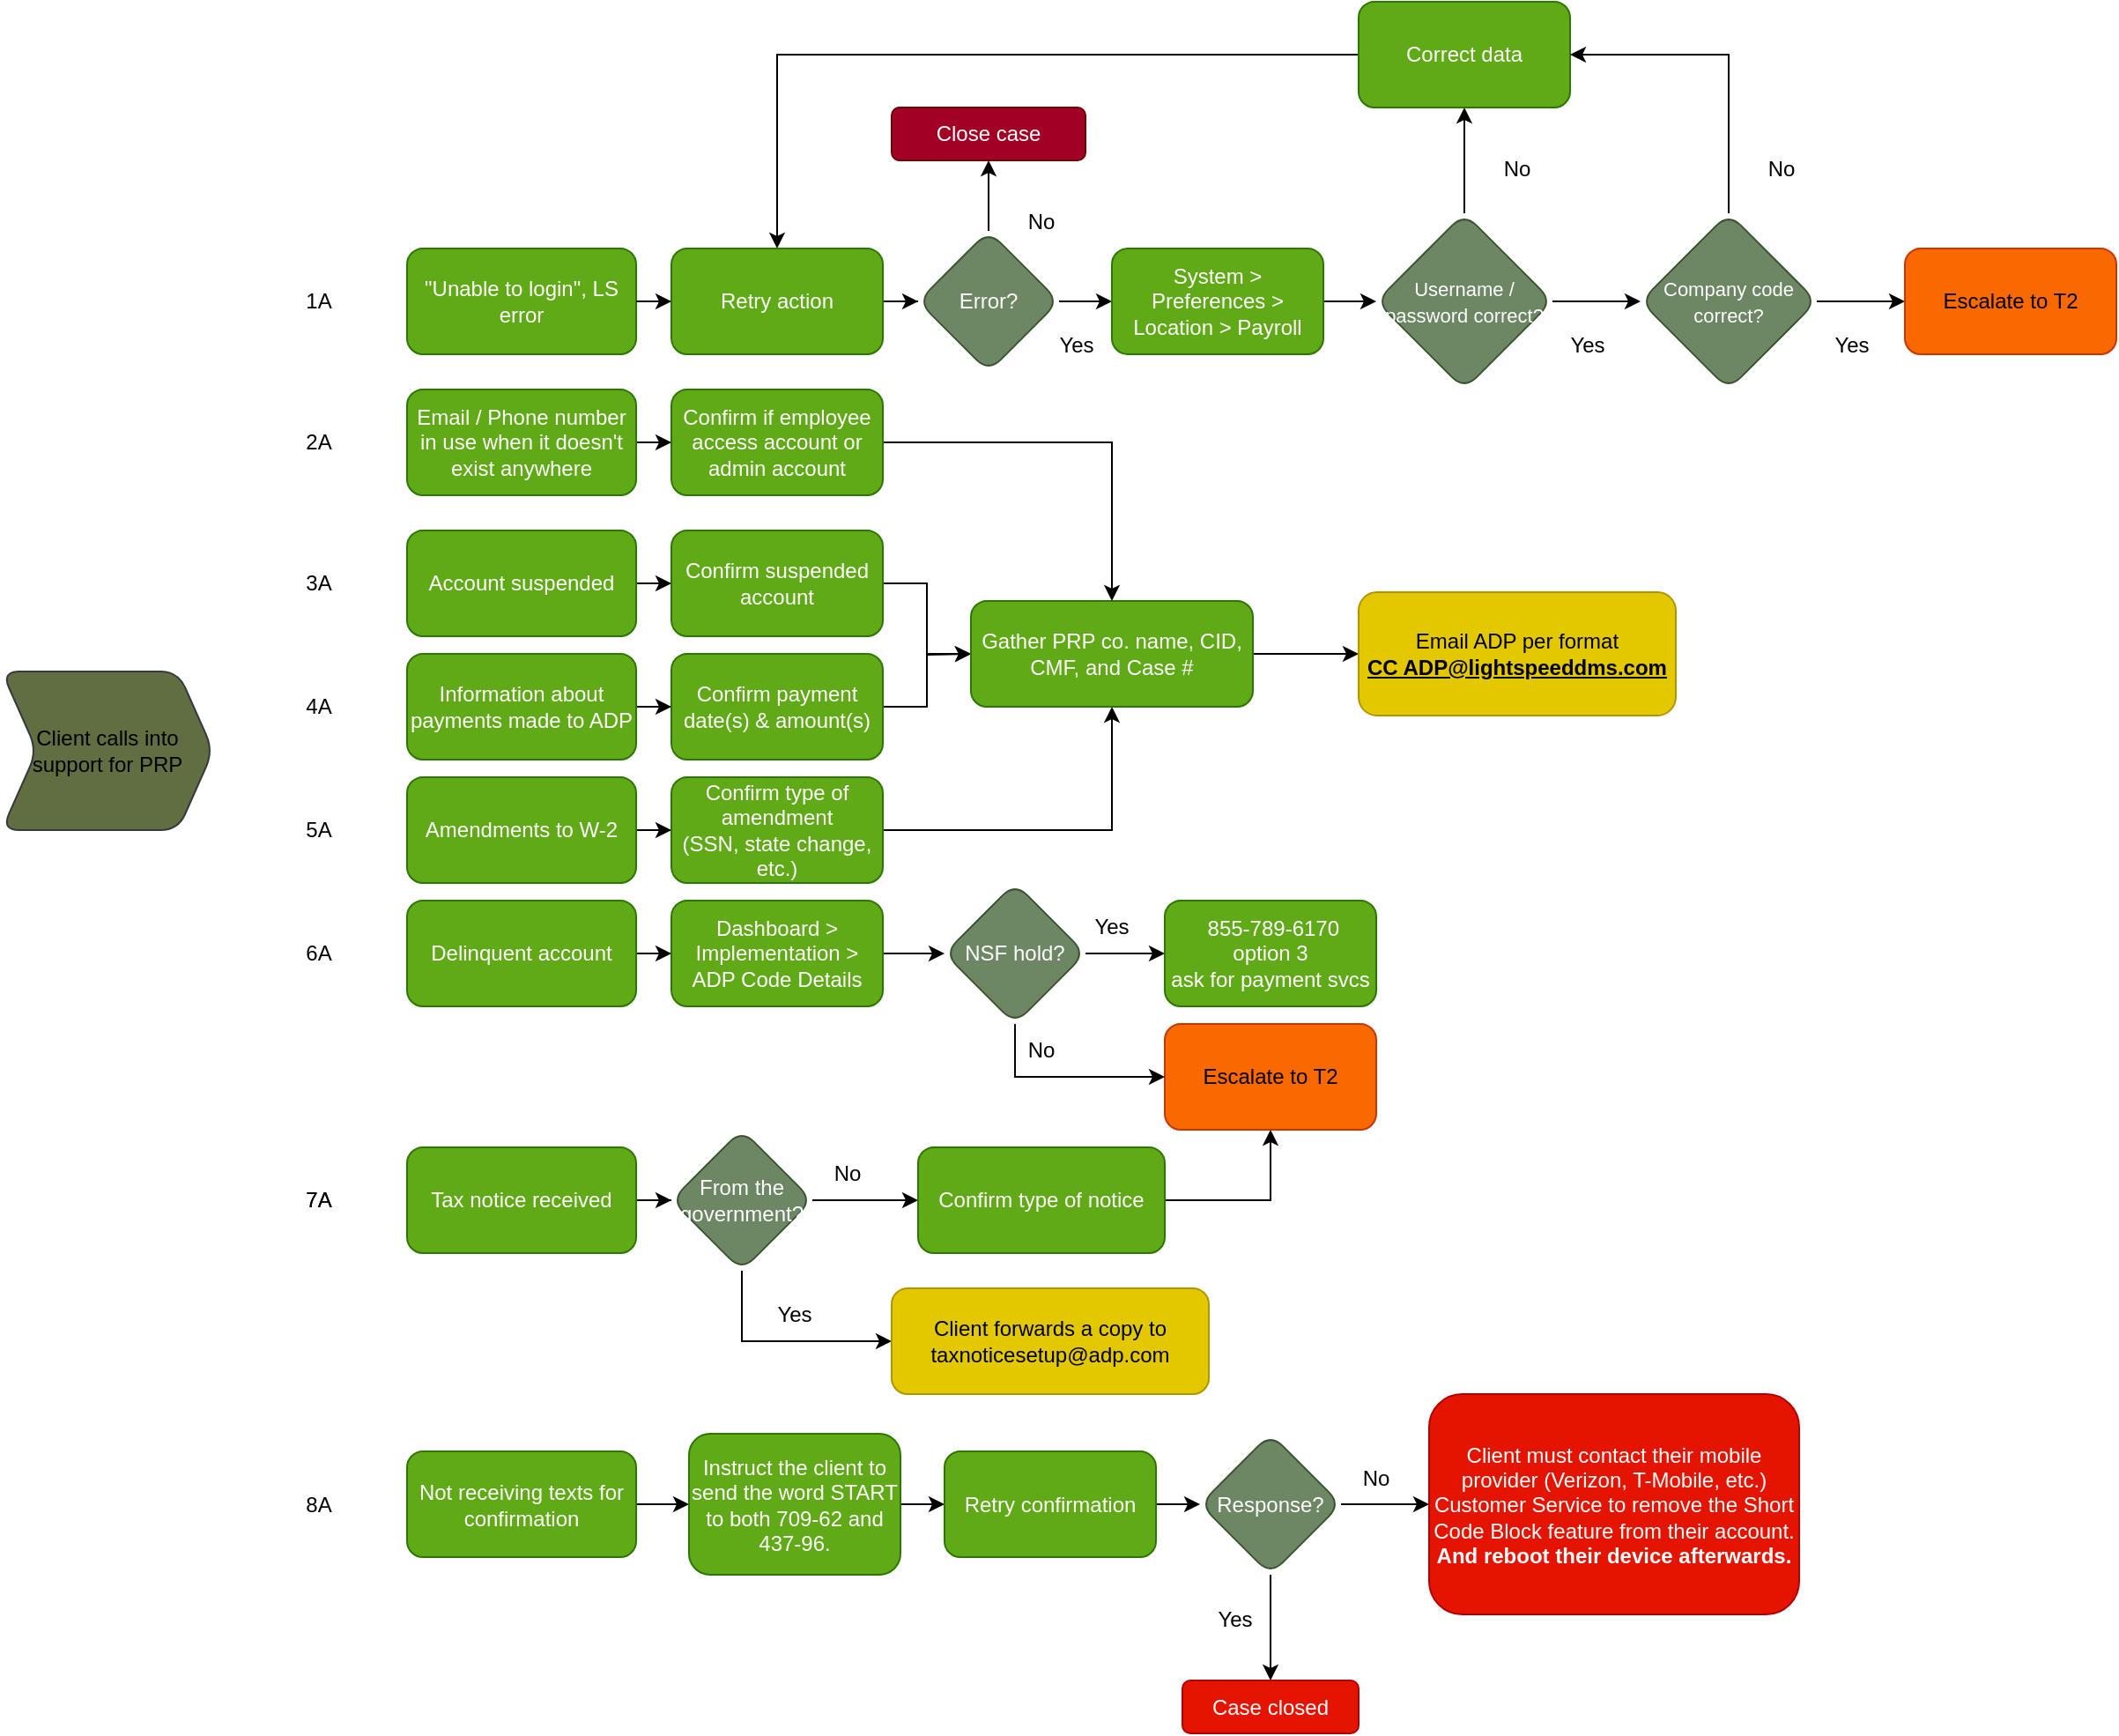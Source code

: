 <mxfile version="24.4.6" type="device">
  <diagram id="C5RBs43oDa-KdzZeNtuy" name="Page-1">
    <mxGraphModel dx="2516" dy="1189" grid="1" gridSize="10" guides="1" tooltips="1" connect="1" arrows="1" fold="1" page="1" pageScale="1" pageWidth="827" pageHeight="1169" math="0" shadow="0">
      <root>
        <mxCell id="WIyWlLk6GJQsqaUBKTNV-0" />
        <mxCell id="WIyWlLk6GJQsqaUBKTNV-1" parent="WIyWlLk6GJQsqaUBKTNV-0" />
        <mxCell id="OZyLh_7TDP40KG8LGGOV-2" value="Client calls into support for PRP" style="shape=step;perimeter=stepPerimeter;whiteSpace=wrap;html=1;fixedSize=1;fillColor=#606E42;strokeColor=#36393d;rounded=1;" parent="WIyWlLk6GJQsqaUBKTNV-1" vertex="1">
          <mxGeometry x="-80" y="400" width="120" height="90" as="geometry" />
        </mxCell>
        <mxCell id="OZyLh_7TDP40KG8LGGOV-21" value="" style="edgeStyle=orthogonalEdgeStyle;rounded=0;orthogonalLoop=1;jettySize=auto;html=1;" parent="WIyWlLk6GJQsqaUBKTNV-1" source="OZyLh_7TDP40KG8LGGOV-31" target="OZyLh_7TDP40KG8LGGOV-20" edge="1">
          <mxGeometry relative="1" as="geometry">
            <mxPoint x="590" y="190" as="sourcePoint" />
          </mxGeometry>
        </mxCell>
        <mxCell id="OZyLh_7TDP40KG8LGGOV-3" value="&quot;Unable to login&quot;, LS error" style="rounded=1;whiteSpace=wrap;html=1;fillColor=#60a917;strokeColor=#2D7600;fontColor=#ffffff;" parent="WIyWlLk6GJQsqaUBKTNV-1" vertex="1">
          <mxGeometry x="150" y="160" width="130" height="60" as="geometry" />
        </mxCell>
        <mxCell id="OZyLh_7TDP40KG8LGGOV-60" value="" style="edgeStyle=orthogonalEdgeStyle;rounded=0;orthogonalLoop=1;jettySize=auto;html=1;" parent="WIyWlLk6GJQsqaUBKTNV-1" source="OZyLh_7TDP40KG8LGGOV-5" target="OZyLh_7TDP40KG8LGGOV-59" edge="1">
          <mxGeometry relative="1" as="geometry" />
        </mxCell>
        <mxCell id="OZyLh_7TDP40KG8LGGOV-5" value="Account suspended" style="whiteSpace=wrap;html=1;fillColor=#60a917;strokeColor=#2D7600;fontColor=#ffffff;rounded=1;" parent="WIyWlLk6GJQsqaUBKTNV-1" vertex="1">
          <mxGeometry x="150" y="320" width="130" height="60" as="geometry" />
        </mxCell>
        <mxCell id="OZyLh_7TDP40KG8LGGOV-62" value="" style="edgeStyle=orthogonalEdgeStyle;rounded=0;orthogonalLoop=1;jettySize=auto;html=1;" parent="WIyWlLk6GJQsqaUBKTNV-1" source="OZyLh_7TDP40KG8LGGOV-8" target="OZyLh_7TDP40KG8LGGOV-61" edge="1">
          <mxGeometry relative="1" as="geometry" />
        </mxCell>
        <mxCell id="OZyLh_7TDP40KG8LGGOV-8" value="Information about payments made to ADP" style="whiteSpace=wrap;html=1;fillColor=#60a917;strokeColor=#2D7600;fontColor=#ffffff;rounded=1;" parent="WIyWlLk6GJQsqaUBKTNV-1" vertex="1">
          <mxGeometry x="150" y="390" width="130" height="60" as="geometry" />
        </mxCell>
        <mxCell id="OZyLh_7TDP40KG8LGGOV-74" value="" style="edgeStyle=orthogonalEdgeStyle;rounded=0;orthogonalLoop=1;jettySize=auto;html=1;" parent="WIyWlLk6GJQsqaUBKTNV-1" source="OZyLh_7TDP40KG8LGGOV-12" target="OZyLh_7TDP40KG8LGGOV-73" edge="1">
          <mxGeometry relative="1" as="geometry" />
        </mxCell>
        <mxCell id="OZyLh_7TDP40KG8LGGOV-12" value="Amendments to W-2" style="whiteSpace=wrap;html=1;fillColor=#60a917;strokeColor=#2D7600;fontColor=#ffffff;rounded=1;" parent="WIyWlLk6GJQsqaUBKTNV-1" vertex="1">
          <mxGeometry x="150" y="460" width="130" height="60" as="geometry" />
        </mxCell>
        <mxCell id="OZyLh_7TDP40KG8LGGOV-87" value="" style="edgeStyle=orthogonalEdgeStyle;rounded=0;orthogonalLoop=1;jettySize=auto;html=1;" parent="WIyWlLk6GJQsqaUBKTNV-1" source="OZyLh_7TDP40KG8LGGOV-14" target="OZyLh_7TDP40KG8LGGOV-86" edge="1">
          <mxGeometry relative="1" as="geometry" />
        </mxCell>
        <mxCell id="OZyLh_7TDP40KG8LGGOV-14" value="Tax notice received" style="whiteSpace=wrap;html=1;fillColor=#60a917;strokeColor=#2D7600;fontColor=#ffffff;rounded=1;" parent="WIyWlLk6GJQsqaUBKTNV-1" vertex="1">
          <mxGeometry x="150" y="670" width="130" height="60" as="geometry" />
        </mxCell>
        <mxCell id="OZyLh_7TDP40KG8LGGOV-100" value="" style="edgeStyle=orthogonalEdgeStyle;rounded=0;orthogonalLoop=1;jettySize=auto;html=1;" parent="WIyWlLk6GJQsqaUBKTNV-1" source="OZyLh_7TDP40KG8LGGOV-16" target="OZyLh_7TDP40KG8LGGOV-99" edge="1">
          <mxGeometry relative="1" as="geometry" />
        </mxCell>
        <mxCell id="OZyLh_7TDP40KG8LGGOV-16" value="Not receiving texts for confirmation" style="whiteSpace=wrap;html=1;fillColor=#60a917;strokeColor=#2D7600;fontColor=#ffffff;rounded=1;" parent="WIyWlLk6GJQsqaUBKTNV-1" vertex="1">
          <mxGeometry x="150" y="842.5" width="130" height="60" as="geometry" />
        </mxCell>
        <mxCell id="OZyLh_7TDP40KG8LGGOV-28" value="" style="edgeStyle=orthogonalEdgeStyle;rounded=0;orthogonalLoop=1;jettySize=auto;html=1;exitX=1;exitY=0.5;exitDx=0;exitDy=0;" parent="WIyWlLk6GJQsqaUBKTNV-1" source="OZyLh_7TDP40KG8LGGOV-20" target="OZyLh_7TDP40KG8LGGOV-22" edge="1">
          <mxGeometry relative="1" as="geometry">
            <mxPoint x="950" y="470" as="sourcePoint" />
          </mxGeometry>
        </mxCell>
        <mxCell id="OZyLh_7TDP40KG8LGGOV-30" value="" style="edgeStyle=orthogonalEdgeStyle;rounded=0;orthogonalLoop=1;jettySize=auto;html=1;exitX=1;exitY=0.5;exitDx=0;exitDy=0;" parent="WIyWlLk6GJQsqaUBKTNV-1" source="OZyLh_7TDP40KG8LGGOV-3" target="OZyLh_7TDP40KG8LGGOV-29" edge="1">
          <mxGeometry relative="1" as="geometry">
            <mxPoint x="540" y="300" as="sourcePoint" />
          </mxGeometry>
        </mxCell>
        <mxCell id="OZyLh_7TDP40KG8LGGOV-20" value="System &amp;gt; Preferences &amp;gt; Location &amp;gt; Payroll" style="whiteSpace=wrap;html=1;fillColor=#60a917;strokeColor=#2D7600;fontColor=#ffffff;rounded=1;" parent="WIyWlLk6GJQsqaUBKTNV-1" vertex="1">
          <mxGeometry x="550" y="160" width="120" height="60" as="geometry" />
        </mxCell>
        <mxCell id="OZyLh_7TDP40KG8LGGOV-27" value="" style="edgeStyle=orthogonalEdgeStyle;rounded=0;orthogonalLoop=1;jettySize=auto;html=1;" parent="WIyWlLk6GJQsqaUBKTNV-1" source="OZyLh_7TDP40KG8LGGOV-22" target="OZyLh_7TDP40KG8LGGOV-26" edge="1">
          <mxGeometry relative="1" as="geometry" />
        </mxCell>
        <mxCell id="OZyLh_7TDP40KG8LGGOV-46" value="" style="edgeStyle=orthogonalEdgeStyle;rounded=0;orthogonalLoop=1;jettySize=auto;html=1;" parent="WIyWlLk6GJQsqaUBKTNV-1" source="OZyLh_7TDP40KG8LGGOV-22" target="OZyLh_7TDP40KG8LGGOV-45" edge="1">
          <mxGeometry relative="1" as="geometry" />
        </mxCell>
        <mxCell id="OZyLh_7TDP40KG8LGGOV-22" value="&lt;font style=&quot;font-size: 11px;&quot;&gt;Username / password correct?&lt;/font&gt;" style="rhombus;whiteSpace=wrap;html=1;fillColor=#6d8764;strokeColor=#3A5431;fontColor=#ffffff;rounded=1;" parent="WIyWlLk6GJQsqaUBKTNV-1" vertex="1">
          <mxGeometry x="700" y="140" width="100" height="100" as="geometry" />
        </mxCell>
        <mxCell id="OZyLh_7TDP40KG8LGGOV-41" style="edgeStyle=orthogonalEdgeStyle;rounded=0;orthogonalLoop=1;jettySize=auto;html=1;exitX=0;exitY=0.5;exitDx=0;exitDy=0;entryX=0.5;entryY=0;entryDx=0;entryDy=0;" parent="WIyWlLk6GJQsqaUBKTNV-1" source="OZyLh_7TDP40KG8LGGOV-26" target="OZyLh_7TDP40KG8LGGOV-29" edge="1">
          <mxGeometry relative="1" as="geometry" />
        </mxCell>
        <mxCell id="OZyLh_7TDP40KG8LGGOV-26" value="Correct data" style="whiteSpace=wrap;html=1;fillColor=#60a917;strokeColor=#2D7600;fontColor=#ffffff;rounded=1;" parent="WIyWlLk6GJQsqaUBKTNV-1" vertex="1">
          <mxGeometry x="690" y="20" width="120" height="60" as="geometry" />
        </mxCell>
        <mxCell id="OZyLh_7TDP40KG8LGGOV-32" value="" style="edgeStyle=orthogonalEdgeStyle;rounded=0;orthogonalLoop=1;jettySize=auto;html=1;" parent="WIyWlLk6GJQsqaUBKTNV-1" source="OZyLh_7TDP40KG8LGGOV-29" target="OZyLh_7TDP40KG8LGGOV-31" edge="1">
          <mxGeometry relative="1" as="geometry" />
        </mxCell>
        <mxCell id="OZyLh_7TDP40KG8LGGOV-29" value="Retry action" style="whiteSpace=wrap;html=1;fillColor=#60a917;strokeColor=#2D7600;fontColor=#ffffff;rounded=1;" parent="WIyWlLk6GJQsqaUBKTNV-1" vertex="1">
          <mxGeometry x="300" y="160" width="120" height="60" as="geometry" />
        </mxCell>
        <mxCell id="OZyLh_7TDP40KG8LGGOV-34" value="" style="edgeStyle=orthogonalEdgeStyle;rounded=0;orthogonalLoop=1;jettySize=auto;html=1;" parent="WIyWlLk6GJQsqaUBKTNV-1" source="OZyLh_7TDP40KG8LGGOV-31" target="OZyLh_7TDP40KG8LGGOV-33" edge="1">
          <mxGeometry relative="1" as="geometry" />
        </mxCell>
        <mxCell id="OZyLh_7TDP40KG8LGGOV-31" value="Error?" style="rhombus;whiteSpace=wrap;html=1;fillColor=#6d8764;strokeColor=#3A5431;fontColor=#ffffff;rounded=1;" parent="WIyWlLk6GJQsqaUBKTNV-1" vertex="1">
          <mxGeometry x="440" y="150" width="80" height="80" as="geometry" />
        </mxCell>
        <mxCell id="OZyLh_7TDP40KG8LGGOV-33" value="Close case" style="whiteSpace=wrap;html=1;fillColor=#a20025;strokeColor=#6F0000;fontColor=#ffffff;rounded=1;" parent="WIyWlLk6GJQsqaUBKTNV-1" vertex="1">
          <mxGeometry x="425" y="80" width="110" height="30" as="geometry" />
        </mxCell>
        <mxCell id="OZyLh_7TDP40KG8LGGOV-35" value="No" style="text;html=1;align=center;verticalAlign=middle;whiteSpace=wrap;rounded=0;" parent="WIyWlLk6GJQsqaUBKTNV-1" vertex="1">
          <mxGeometry x="750" y="100" width="60" height="30" as="geometry" />
        </mxCell>
        <mxCell id="OZyLh_7TDP40KG8LGGOV-36" value="Yes" style="text;html=1;align=center;verticalAlign=middle;whiteSpace=wrap;rounded=0;" parent="WIyWlLk6GJQsqaUBKTNV-1" vertex="1">
          <mxGeometry x="500" y="200" width="60" height="30" as="geometry" />
        </mxCell>
        <mxCell id="OZyLh_7TDP40KG8LGGOV-42" value="No" style="text;html=1;align=center;verticalAlign=middle;whiteSpace=wrap;rounded=0;" parent="WIyWlLk6GJQsqaUBKTNV-1" vertex="1">
          <mxGeometry x="480" y="130" width="60" height="30" as="geometry" />
        </mxCell>
        <mxCell id="OZyLh_7TDP40KG8LGGOV-47" style="edgeStyle=orthogonalEdgeStyle;rounded=0;orthogonalLoop=1;jettySize=auto;html=1;exitX=0.5;exitY=0;exitDx=0;exitDy=0;entryX=1;entryY=0.5;entryDx=0;entryDy=0;" parent="WIyWlLk6GJQsqaUBKTNV-1" source="OZyLh_7TDP40KG8LGGOV-45" target="OZyLh_7TDP40KG8LGGOV-26" edge="1">
          <mxGeometry relative="1" as="geometry" />
        </mxCell>
        <mxCell id="OZyLh_7TDP40KG8LGGOV-52" value="" style="edgeStyle=orthogonalEdgeStyle;rounded=0;orthogonalLoop=1;jettySize=auto;html=1;" parent="WIyWlLk6GJQsqaUBKTNV-1" source="OZyLh_7TDP40KG8LGGOV-45" target="OZyLh_7TDP40KG8LGGOV-57" edge="1">
          <mxGeometry relative="1" as="geometry">
            <mxPoint x="990" y="190" as="targetPoint" />
          </mxGeometry>
        </mxCell>
        <mxCell id="OZyLh_7TDP40KG8LGGOV-45" value="&lt;font style=&quot;font-size: 11px;&quot;&gt;Company code correct?&lt;/font&gt;" style="rhombus;whiteSpace=wrap;html=1;fillColor=#6d8764;strokeColor=#3A5431;fontColor=#ffffff;rounded=1;" parent="WIyWlLk6GJQsqaUBKTNV-1" vertex="1">
          <mxGeometry x="850" y="140" width="100" height="100" as="geometry" />
        </mxCell>
        <mxCell id="OZyLh_7TDP40KG8LGGOV-48" value="No" style="text;html=1;align=center;verticalAlign=middle;whiteSpace=wrap;rounded=0;" parent="WIyWlLk6GJQsqaUBKTNV-1" vertex="1">
          <mxGeometry x="900" y="100" width="60" height="30" as="geometry" />
        </mxCell>
        <mxCell id="OZyLh_7TDP40KG8LGGOV-49" value="Yes" style="text;html=1;align=center;verticalAlign=middle;whiteSpace=wrap;rounded=0;" parent="WIyWlLk6GJQsqaUBKTNV-1" vertex="1">
          <mxGeometry x="790" y="200" width="60" height="30" as="geometry" />
        </mxCell>
        <mxCell id="OZyLh_7TDP40KG8LGGOV-56" value="Yes" style="text;html=1;align=center;verticalAlign=middle;whiteSpace=wrap;rounded=0;" parent="WIyWlLk6GJQsqaUBKTNV-1" vertex="1">
          <mxGeometry x="940" y="200" width="60" height="30" as="geometry" />
        </mxCell>
        <mxCell id="OZyLh_7TDP40KG8LGGOV-57" value="Escalate to T2" style="whiteSpace=wrap;html=1;fillColor=#fa6800;strokeColor=#C73500;fontColor=#000000;rounded=1;" parent="WIyWlLk6GJQsqaUBKTNV-1" vertex="1">
          <mxGeometry x="1000" y="160" width="120" height="60" as="geometry" />
        </mxCell>
        <mxCell id="4gQK874npX7REg9NdZiY-1" style="edgeStyle=orthogonalEdgeStyle;rounded=0;orthogonalLoop=1;jettySize=auto;html=1;exitX=1;exitY=0.5;exitDx=0;exitDy=0;" edge="1" parent="WIyWlLk6GJQsqaUBKTNV-1" source="OZyLh_7TDP40KG8LGGOV-59" target="OZyLh_7TDP40KG8LGGOV-77">
          <mxGeometry relative="1" as="geometry" />
        </mxCell>
        <mxCell id="OZyLh_7TDP40KG8LGGOV-59" value="Confirm suspended account" style="whiteSpace=wrap;html=1;fillColor=#60a917;strokeColor=#2D7600;fontColor=#ffffff;rounded=1;" parent="WIyWlLk6GJQsqaUBKTNV-1" vertex="1">
          <mxGeometry x="300" y="320" width="120" height="60" as="geometry" />
        </mxCell>
        <mxCell id="4gQK874npX7REg9NdZiY-2" style="edgeStyle=orthogonalEdgeStyle;rounded=0;orthogonalLoop=1;jettySize=auto;html=1;exitX=1;exitY=0.5;exitDx=0;exitDy=0;" edge="1" parent="WIyWlLk6GJQsqaUBKTNV-1" source="OZyLh_7TDP40KG8LGGOV-61">
          <mxGeometry relative="1" as="geometry">
            <mxPoint x="470" y="390" as="targetPoint" />
          </mxGeometry>
        </mxCell>
        <mxCell id="OZyLh_7TDP40KG8LGGOV-61" value="Confirm payment date(s) &amp;amp; amount(s)" style="whiteSpace=wrap;html=1;fillColor=#60a917;strokeColor=#2D7600;fontColor=#ffffff;rounded=1;" parent="WIyWlLk6GJQsqaUBKTNV-1" vertex="1">
          <mxGeometry x="300" y="390" width="120" height="60" as="geometry" />
        </mxCell>
        <mxCell id="OZyLh_7TDP40KG8LGGOV-78" style="edgeStyle=orthogonalEdgeStyle;rounded=0;orthogonalLoop=1;jettySize=auto;html=1;exitX=1;exitY=0.5;exitDx=0;exitDy=0;" parent="WIyWlLk6GJQsqaUBKTNV-1" source="OZyLh_7TDP40KG8LGGOV-73" target="OZyLh_7TDP40KG8LGGOV-77" edge="1">
          <mxGeometry relative="1" as="geometry" />
        </mxCell>
        <mxCell id="OZyLh_7TDP40KG8LGGOV-73" value="Confirm type of amendment&lt;div&gt;(SSN, state change, etc.)&lt;/div&gt;" style="whiteSpace=wrap;html=1;fillColor=#60a917;strokeColor=#2D7600;fontColor=#ffffff;rounded=1;" parent="WIyWlLk6GJQsqaUBKTNV-1" vertex="1">
          <mxGeometry x="300" y="460" width="120" height="60" as="geometry" />
        </mxCell>
        <mxCell id="OZyLh_7TDP40KG8LGGOV-85" style="edgeStyle=orthogonalEdgeStyle;rounded=0;orthogonalLoop=1;jettySize=auto;html=1;exitX=1;exitY=0.5;exitDx=0;exitDy=0;" parent="WIyWlLk6GJQsqaUBKTNV-1" source="OZyLh_7TDP40KG8LGGOV-77" target="OZyLh_7TDP40KG8LGGOV-84" edge="1">
          <mxGeometry relative="1" as="geometry" />
        </mxCell>
        <mxCell id="OZyLh_7TDP40KG8LGGOV-77" value="Gather PRP co. name, CID, CMF, and Case #" style="whiteSpace=wrap;html=1;fillColor=#60a917;strokeColor=#2D7600;fontColor=#ffffff;rounded=1;" parent="WIyWlLk6GJQsqaUBKTNV-1" vertex="1">
          <mxGeometry x="470" y="360" width="160" height="60" as="geometry" />
        </mxCell>
        <mxCell id="OZyLh_7TDP40KG8LGGOV-84" value="Email ADP per format&lt;div&gt;&lt;b&gt;&lt;u&gt;CC ADP@lightspeeddms.com&lt;/u&gt;&lt;/b&gt;&lt;/div&gt;" style="whiteSpace=wrap;html=1;fillColor=#e3c800;strokeColor=#B09500;fontColor=#000000;rounded=1;" parent="WIyWlLk6GJQsqaUBKTNV-1" vertex="1">
          <mxGeometry x="690" y="355" width="180" height="70" as="geometry" />
        </mxCell>
        <mxCell id="OZyLh_7TDP40KG8LGGOV-89" value="" style="edgeStyle=orthogonalEdgeStyle;rounded=0;orthogonalLoop=1;jettySize=auto;html=1;exitX=0.5;exitY=1;exitDx=0;exitDy=0;entryX=0;entryY=0.5;entryDx=0;entryDy=0;" parent="WIyWlLk6GJQsqaUBKTNV-1" source="OZyLh_7TDP40KG8LGGOV-86" target="OZyLh_7TDP40KG8LGGOV-88" edge="1">
          <mxGeometry relative="1" as="geometry" />
        </mxCell>
        <mxCell id="OZyLh_7TDP40KG8LGGOV-93" style="edgeStyle=orthogonalEdgeStyle;rounded=0;orthogonalLoop=1;jettySize=auto;html=1;exitX=1;exitY=0.5;exitDx=0;exitDy=0;" parent="WIyWlLk6GJQsqaUBKTNV-1" source="OZyLh_7TDP40KG8LGGOV-86" target="OZyLh_7TDP40KG8LGGOV-92" edge="1">
          <mxGeometry relative="1" as="geometry" />
        </mxCell>
        <mxCell id="OZyLh_7TDP40KG8LGGOV-86" value="From the government?" style="rhombus;whiteSpace=wrap;html=1;fillColor=#6d8764;strokeColor=#3A5431;fontColor=#ffffff;rounded=1;" parent="WIyWlLk6GJQsqaUBKTNV-1" vertex="1">
          <mxGeometry x="300" y="660" width="80" height="80" as="geometry" />
        </mxCell>
        <mxCell id="OZyLh_7TDP40KG8LGGOV-88" value="Client forwards a copy to taxnoticesetup@adp.com" style="whiteSpace=wrap;html=1;fillColor=#e3c800;strokeColor=#B09500;fontColor=#000000;rounded=1;" parent="WIyWlLk6GJQsqaUBKTNV-1" vertex="1">
          <mxGeometry x="425" y="750" width="180" height="60" as="geometry" />
        </mxCell>
        <mxCell id="OZyLh_7TDP40KG8LGGOV-95" style="edgeStyle=orthogonalEdgeStyle;rounded=0;orthogonalLoop=1;jettySize=auto;html=1;exitX=1;exitY=0.5;exitDx=0;exitDy=0;entryX=0.5;entryY=1;entryDx=0;entryDy=0;" parent="WIyWlLk6GJQsqaUBKTNV-1" source="OZyLh_7TDP40KG8LGGOV-92" target="OZyLh_7TDP40KG8LGGOV-94" edge="1">
          <mxGeometry relative="1" as="geometry" />
        </mxCell>
        <mxCell id="OZyLh_7TDP40KG8LGGOV-92" value="Confirm type of notice" style="whiteSpace=wrap;html=1;fillColor=#60a917;strokeColor=#2D7600;fontColor=#ffffff;rounded=1;" parent="WIyWlLk6GJQsqaUBKTNV-1" vertex="1">
          <mxGeometry x="440" y="670" width="140" height="60" as="geometry" />
        </mxCell>
        <mxCell id="OZyLh_7TDP40KG8LGGOV-94" value="Escalate to T2" style="whiteSpace=wrap;html=1;fillColor=#fa6800;strokeColor=#C73500;fontColor=#000000;rounded=1;" parent="WIyWlLk6GJQsqaUBKTNV-1" vertex="1">
          <mxGeometry x="580" y="600" width="120" height="60" as="geometry" />
        </mxCell>
        <mxCell id="OZyLh_7TDP40KG8LGGOV-96" value="Yes" style="text;html=1;align=center;verticalAlign=middle;whiteSpace=wrap;rounded=0;" parent="WIyWlLk6GJQsqaUBKTNV-1" vertex="1">
          <mxGeometry x="340" y="750" width="60" height="30" as="geometry" />
        </mxCell>
        <mxCell id="OZyLh_7TDP40KG8LGGOV-98" value="No" style="text;html=1;align=center;verticalAlign=middle;whiteSpace=wrap;rounded=0;" parent="WIyWlLk6GJQsqaUBKTNV-1" vertex="1">
          <mxGeometry x="370" y="670" width="60" height="30" as="geometry" />
        </mxCell>
        <mxCell id="OZyLh_7TDP40KG8LGGOV-105" value="" style="edgeStyle=orthogonalEdgeStyle;rounded=0;orthogonalLoop=1;jettySize=auto;html=1;" parent="WIyWlLk6GJQsqaUBKTNV-1" source="OZyLh_7TDP40KG8LGGOV-99" target="OZyLh_7TDP40KG8LGGOV-104" edge="1">
          <mxGeometry relative="1" as="geometry" />
        </mxCell>
        <mxCell id="OZyLh_7TDP40KG8LGGOV-99" value="&lt;div&gt;Instruct the client to send the word START to both 709-62 and 437-96.&lt;/div&gt;" style="whiteSpace=wrap;html=1;fillColor=#60a917;strokeColor=#2D7600;fontColor=#ffffff;rounded=1;" parent="WIyWlLk6GJQsqaUBKTNV-1" vertex="1">
          <mxGeometry x="310" y="832.5" width="120" height="80" as="geometry" />
        </mxCell>
        <mxCell id="OZyLh_7TDP40KG8LGGOV-107" value="" style="edgeStyle=orthogonalEdgeStyle;rounded=0;orthogonalLoop=1;jettySize=auto;html=1;" parent="WIyWlLk6GJQsqaUBKTNV-1" source="OZyLh_7TDP40KG8LGGOV-104" target="OZyLh_7TDP40KG8LGGOV-106" edge="1">
          <mxGeometry relative="1" as="geometry" />
        </mxCell>
        <mxCell id="OZyLh_7TDP40KG8LGGOV-104" value="Retry confirmation" style="whiteSpace=wrap;html=1;fillColor=#60a917;strokeColor=#2D7600;fontColor=#ffffff;rounded=1;" parent="WIyWlLk6GJQsqaUBKTNV-1" vertex="1">
          <mxGeometry x="455" y="842.5" width="120" height="60" as="geometry" />
        </mxCell>
        <mxCell id="OZyLh_7TDP40KG8LGGOV-110" value="" style="edgeStyle=orthogonalEdgeStyle;rounded=0;orthogonalLoop=1;jettySize=auto;html=1;" parent="WIyWlLk6GJQsqaUBKTNV-1" source="OZyLh_7TDP40KG8LGGOV-106" target="OZyLh_7TDP40KG8LGGOV-109" edge="1">
          <mxGeometry relative="1" as="geometry" />
        </mxCell>
        <mxCell id="OZyLh_7TDP40KG8LGGOV-112" value="" style="edgeStyle=orthogonalEdgeStyle;rounded=0;orthogonalLoop=1;jettySize=auto;html=1;" parent="WIyWlLk6GJQsqaUBKTNV-1" source="OZyLh_7TDP40KG8LGGOV-106" target="OZyLh_7TDP40KG8LGGOV-111" edge="1">
          <mxGeometry relative="1" as="geometry" />
        </mxCell>
        <mxCell id="OZyLh_7TDP40KG8LGGOV-106" value="Response?" style="rhombus;whiteSpace=wrap;html=1;fillColor=#6d8764;strokeColor=#3A5431;fontColor=#ffffff;rounded=1;" parent="WIyWlLk6GJQsqaUBKTNV-1" vertex="1">
          <mxGeometry x="600" y="832.5" width="80" height="80" as="geometry" />
        </mxCell>
        <mxCell id="OZyLh_7TDP40KG8LGGOV-109" value="Case closed" style="whiteSpace=wrap;html=1;fillColor=#e51400;strokeColor=#B20000;fontColor=#ffffff;rounded=1;" parent="WIyWlLk6GJQsqaUBKTNV-1" vertex="1">
          <mxGeometry x="590" y="972.5" width="100" height="30" as="geometry" />
        </mxCell>
        <mxCell id="OZyLh_7TDP40KG8LGGOV-111" value="Client must contact their mobile provider (Verizon, T-Mobile, etc.) Customer Service to remove the Short Code Block feature from their account.&lt;div&gt;&lt;b&gt;And reboot their device afterwards.&lt;/b&gt;&lt;/div&gt;" style="whiteSpace=wrap;html=1;fillColor=#e51400;strokeColor=#B20000;fontColor=#ffffff;rounded=1;" parent="WIyWlLk6GJQsqaUBKTNV-1" vertex="1">
          <mxGeometry x="730" y="810" width="210" height="125" as="geometry" />
        </mxCell>
        <mxCell id="OZyLh_7TDP40KG8LGGOV-113" value="No" style="text;html=1;align=center;verticalAlign=middle;whiteSpace=wrap;rounded=0;" parent="WIyWlLk6GJQsqaUBKTNV-1" vertex="1">
          <mxGeometry x="670" y="842.5" width="60" height="30" as="geometry" />
        </mxCell>
        <mxCell id="OZyLh_7TDP40KG8LGGOV-114" value="Yes" style="text;html=1;align=center;verticalAlign=middle;whiteSpace=wrap;rounded=0;" parent="WIyWlLk6GJQsqaUBKTNV-1" vertex="1">
          <mxGeometry x="600" y="922.5" width="40" height="30" as="geometry" />
        </mxCell>
        <mxCell id="OZyLh_7TDP40KG8LGGOV-130" value="" style="edgeStyle=orthogonalEdgeStyle;rounded=0;orthogonalLoop=1;jettySize=auto;html=1;" parent="WIyWlLk6GJQsqaUBKTNV-1" source="OZyLh_7TDP40KG8LGGOV-121" target="OZyLh_7TDP40KG8LGGOV-129" edge="1">
          <mxGeometry relative="1" as="geometry" />
        </mxCell>
        <mxCell id="OZyLh_7TDP40KG8LGGOV-121" value="Email / Phone number in use when it doesn&#39;t exist anywhere" style="whiteSpace=wrap;html=1;fillColor=#60a917;strokeColor=#2D7600;fontColor=#ffffff;rounded=1;" parent="WIyWlLk6GJQsqaUBKTNV-1" vertex="1">
          <mxGeometry x="150" y="240" width="130" height="60" as="geometry" />
        </mxCell>
        <mxCell id="4gQK874npX7REg9NdZiY-0" style="edgeStyle=orthogonalEdgeStyle;rounded=0;orthogonalLoop=1;jettySize=auto;html=1;exitX=1;exitY=0.5;exitDx=0;exitDy=0;" edge="1" parent="WIyWlLk6GJQsqaUBKTNV-1" source="OZyLh_7TDP40KG8LGGOV-129" target="OZyLh_7TDP40KG8LGGOV-77">
          <mxGeometry relative="1" as="geometry" />
        </mxCell>
        <mxCell id="OZyLh_7TDP40KG8LGGOV-129" value="Confirm if employee access account or admin account" style="whiteSpace=wrap;html=1;fillColor=#60a917;strokeColor=#2D7600;fontColor=#ffffff;rounded=1;" parent="WIyWlLk6GJQsqaUBKTNV-1" vertex="1">
          <mxGeometry x="300" y="240" width="120" height="60" as="geometry" />
        </mxCell>
        <mxCell id="OZyLh_7TDP40KG8LGGOV-135" style="edgeStyle=orthogonalEdgeStyle;rounded=0;orthogonalLoop=1;jettySize=auto;html=1;exitX=1;exitY=0.5;exitDx=0;exitDy=0;" parent="WIyWlLk6GJQsqaUBKTNV-1" source="OZyLh_7TDP40KG8LGGOV-132" target="OZyLh_7TDP40KG8LGGOV-134" edge="1">
          <mxGeometry relative="1" as="geometry" />
        </mxCell>
        <mxCell id="OZyLh_7TDP40KG8LGGOV-132" value="Delinquent account" style="whiteSpace=wrap;html=1;fillColor=#60a917;strokeColor=#2D7600;fontColor=#ffffff;rounded=1;" parent="WIyWlLk6GJQsqaUBKTNV-1" vertex="1">
          <mxGeometry x="150" y="530" width="130" height="60" as="geometry" />
        </mxCell>
        <mxCell id="OZyLh_7TDP40KG8LGGOV-137" value="" style="edgeStyle=orthogonalEdgeStyle;rounded=0;orthogonalLoop=1;jettySize=auto;html=1;" parent="WIyWlLk6GJQsqaUBKTNV-1" source="OZyLh_7TDP40KG8LGGOV-134" target="OZyLh_7TDP40KG8LGGOV-136" edge="1">
          <mxGeometry relative="1" as="geometry" />
        </mxCell>
        <mxCell id="OZyLh_7TDP40KG8LGGOV-134" value="Dashboard &amp;gt; Implementation &amp;gt; ADP Code Details" style="whiteSpace=wrap;html=1;fillColor=#60a917;strokeColor=#2D7600;fontColor=#ffffff;rounded=1;" parent="WIyWlLk6GJQsqaUBKTNV-1" vertex="1">
          <mxGeometry x="300" y="530" width="120" height="60" as="geometry" />
        </mxCell>
        <mxCell id="OZyLh_7TDP40KG8LGGOV-139" value="" style="edgeStyle=orthogonalEdgeStyle;rounded=0;orthogonalLoop=1;jettySize=auto;html=1;" parent="WIyWlLk6GJQsqaUBKTNV-1" source="OZyLh_7TDP40KG8LGGOV-136" target="OZyLh_7TDP40KG8LGGOV-138" edge="1">
          <mxGeometry relative="1" as="geometry" />
        </mxCell>
        <mxCell id="OZyLh_7TDP40KG8LGGOV-144" style="edgeStyle=orthogonalEdgeStyle;rounded=0;orthogonalLoop=1;jettySize=auto;html=1;exitX=0.5;exitY=1;exitDx=0;exitDy=0;" parent="WIyWlLk6GJQsqaUBKTNV-1" source="OZyLh_7TDP40KG8LGGOV-136" target="OZyLh_7TDP40KG8LGGOV-94" edge="1">
          <mxGeometry relative="1" as="geometry" />
        </mxCell>
        <mxCell id="OZyLh_7TDP40KG8LGGOV-136" value="NSF hold?" style="rhombus;whiteSpace=wrap;html=1;fillColor=#6d8764;strokeColor=#3A5431;fontColor=#ffffff;rounded=1;" parent="WIyWlLk6GJQsqaUBKTNV-1" vertex="1">
          <mxGeometry x="455" y="520" width="80" height="80" as="geometry" />
        </mxCell>
        <mxCell id="OZyLh_7TDP40KG8LGGOV-138" value="&lt;div&gt;&amp;nbsp;855-789-6170&lt;/div&gt;&lt;div&gt;&amp;nbsp;option 3&amp;nbsp;&lt;/div&gt;&lt;div&gt;ask for payment svcs&lt;/div&gt;" style="whiteSpace=wrap;html=1;fillColor=#60a917;strokeColor=#2D7600;fontColor=#ffffff;rounded=1;" parent="WIyWlLk6GJQsqaUBKTNV-1" vertex="1">
          <mxGeometry x="580" y="530" width="120" height="60" as="geometry" />
        </mxCell>
        <mxCell id="OZyLh_7TDP40KG8LGGOV-145" value="No" style="text;html=1;align=center;verticalAlign=middle;whiteSpace=wrap;rounded=0;" parent="WIyWlLk6GJQsqaUBKTNV-1" vertex="1">
          <mxGeometry x="480" y="600" width="60" height="30" as="geometry" />
        </mxCell>
        <mxCell id="OZyLh_7TDP40KG8LGGOV-146" value="Yes" style="text;html=1;align=center;verticalAlign=middle;whiteSpace=wrap;rounded=0;" parent="WIyWlLk6GJQsqaUBKTNV-1" vertex="1">
          <mxGeometry x="520" y="530" width="60" height="30" as="geometry" />
        </mxCell>
        <mxCell id="4gQK874npX7REg9NdZiY-10" value="1A" style="text;html=1;align=center;verticalAlign=middle;whiteSpace=wrap;rounded=0;" vertex="1" parent="WIyWlLk6GJQsqaUBKTNV-1">
          <mxGeometry x="60" y="175" width="80" height="30" as="geometry" />
        </mxCell>
        <mxCell id="4gQK874npX7REg9NdZiY-11" value="2A" style="text;html=1;align=center;verticalAlign=middle;whiteSpace=wrap;rounded=0;" vertex="1" parent="WIyWlLk6GJQsqaUBKTNV-1">
          <mxGeometry x="60" y="255" width="80" height="30" as="geometry" />
        </mxCell>
        <mxCell id="4gQK874npX7REg9NdZiY-12" value="3A" style="text;html=1;align=center;verticalAlign=middle;whiteSpace=wrap;rounded=0;" vertex="1" parent="WIyWlLk6GJQsqaUBKTNV-1">
          <mxGeometry x="60" y="335" width="80" height="30" as="geometry" />
        </mxCell>
        <mxCell id="4gQK874npX7REg9NdZiY-13" value="4A&lt;span style=&quot;color: rgba(0, 0, 0, 0); font-family: monospace; font-size: 0px; text-align: start; text-wrap: nowrap;&quot;&gt;%3CmxGraphModel%3E%3Croot%3E%3CmxCell%20id%3D%220%22%2F%3E%3CmxCell%20id%3D%221%22%20parent%3D%220%22%2F%3E%3CmxCell%20id%3D%222%22%20value%3D%222A%22%20style%3D%22text%3Bhtml%3D1%3Balign%3Dcenter%3BverticalAlign%3Dmiddle%3BwhiteSpace%3Dwrap%3Brounded%3D0%3B%22%20vertex%3D%221%22%20parent%3D%221%22%3E%3CmxGeometry%20x%3D%2260%22%20y%3D%22255%22%20width%3D%2280%22%20height%3D%2230%22%20as%3D%22geometry%22%2F%3E%3C%2FmxCell%3E%3C%2Froot%3E%3C%2FmxGraphModel%3E&lt;/span&gt;" style="text;html=1;align=center;verticalAlign=middle;whiteSpace=wrap;rounded=0;" vertex="1" parent="WIyWlLk6GJQsqaUBKTNV-1">
          <mxGeometry x="60" y="405" width="80" height="30" as="geometry" />
        </mxCell>
        <mxCell id="4gQK874npX7REg9NdZiY-14" value="5A" style="text;html=1;align=center;verticalAlign=middle;whiteSpace=wrap;rounded=0;" vertex="1" parent="WIyWlLk6GJQsqaUBKTNV-1">
          <mxGeometry x="60" y="475" width="80" height="30" as="geometry" />
        </mxCell>
        <mxCell id="4gQK874npX7REg9NdZiY-15" value="6A" style="text;html=1;align=center;verticalAlign=middle;whiteSpace=wrap;rounded=0;" vertex="1" parent="WIyWlLk6GJQsqaUBKTNV-1">
          <mxGeometry x="60" y="545" width="80" height="30" as="geometry" />
        </mxCell>
        <mxCell id="4gQK874npX7REg9NdZiY-16" value="7A" style="text;html=1;align=center;verticalAlign=middle;whiteSpace=wrap;rounded=0;" vertex="1" parent="WIyWlLk6GJQsqaUBKTNV-1">
          <mxGeometry x="60" y="685" width="80" height="30" as="geometry" />
        </mxCell>
        <mxCell id="4gQK874npX7REg9NdZiY-18" value="7A" style="text;html=1;align=center;verticalAlign=middle;whiteSpace=wrap;rounded=0;" vertex="1" parent="WIyWlLk6GJQsqaUBKTNV-1">
          <mxGeometry x="60" y="685" width="80" height="30" as="geometry" />
        </mxCell>
        <mxCell id="4gQK874npX7REg9NdZiY-19" value="8A" style="text;html=1;align=center;verticalAlign=middle;whiteSpace=wrap;rounded=0;" vertex="1" parent="WIyWlLk6GJQsqaUBKTNV-1">
          <mxGeometry x="60" y="857.5" width="80" height="30" as="geometry" />
        </mxCell>
      </root>
    </mxGraphModel>
  </diagram>
</mxfile>
